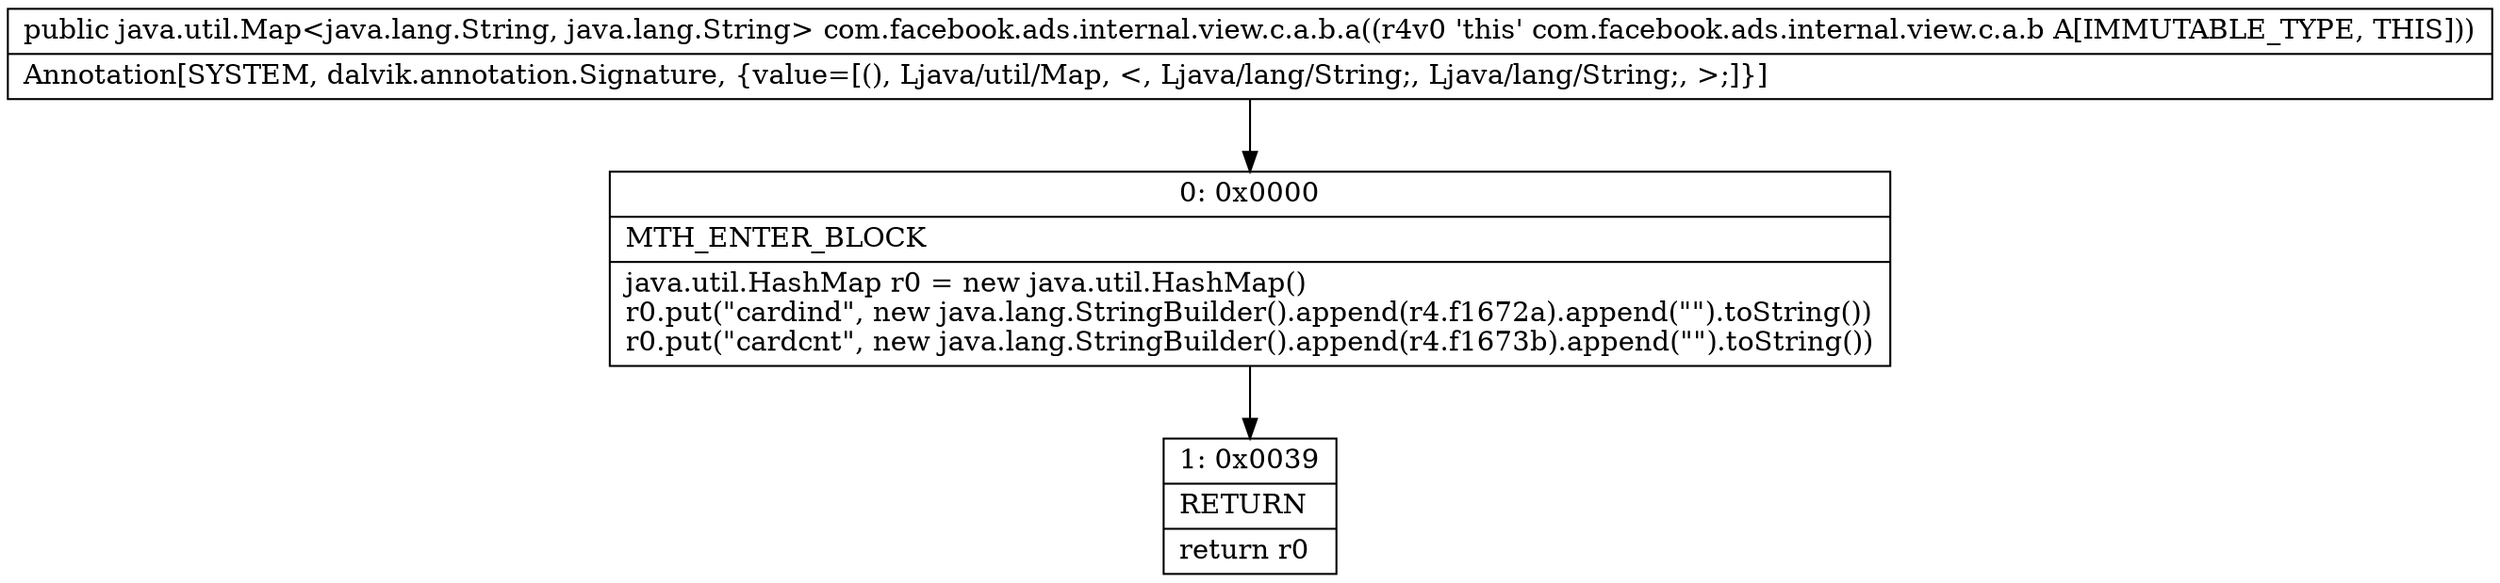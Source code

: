 digraph "CFG forcom.facebook.ads.internal.view.c.a.b.a()Ljava\/util\/Map;" {
Node_0 [shape=record,label="{0\:\ 0x0000|MTH_ENTER_BLOCK\l|java.util.HashMap r0 = new java.util.HashMap()\lr0.put(\"cardind\", new java.lang.StringBuilder().append(r4.f1672a).append(\"\").toString())\lr0.put(\"cardcnt\", new java.lang.StringBuilder().append(r4.f1673b).append(\"\").toString())\l}"];
Node_1 [shape=record,label="{1\:\ 0x0039|RETURN\l|return r0\l}"];
MethodNode[shape=record,label="{public java.util.Map\<java.lang.String, java.lang.String\> com.facebook.ads.internal.view.c.a.b.a((r4v0 'this' com.facebook.ads.internal.view.c.a.b A[IMMUTABLE_TYPE, THIS]))  | Annotation[SYSTEM, dalvik.annotation.Signature, \{value=[(), Ljava\/util\/Map, \<, Ljava\/lang\/String;, Ljava\/lang\/String;, \>;]\}]\l}"];
MethodNode -> Node_0;
Node_0 -> Node_1;
}

